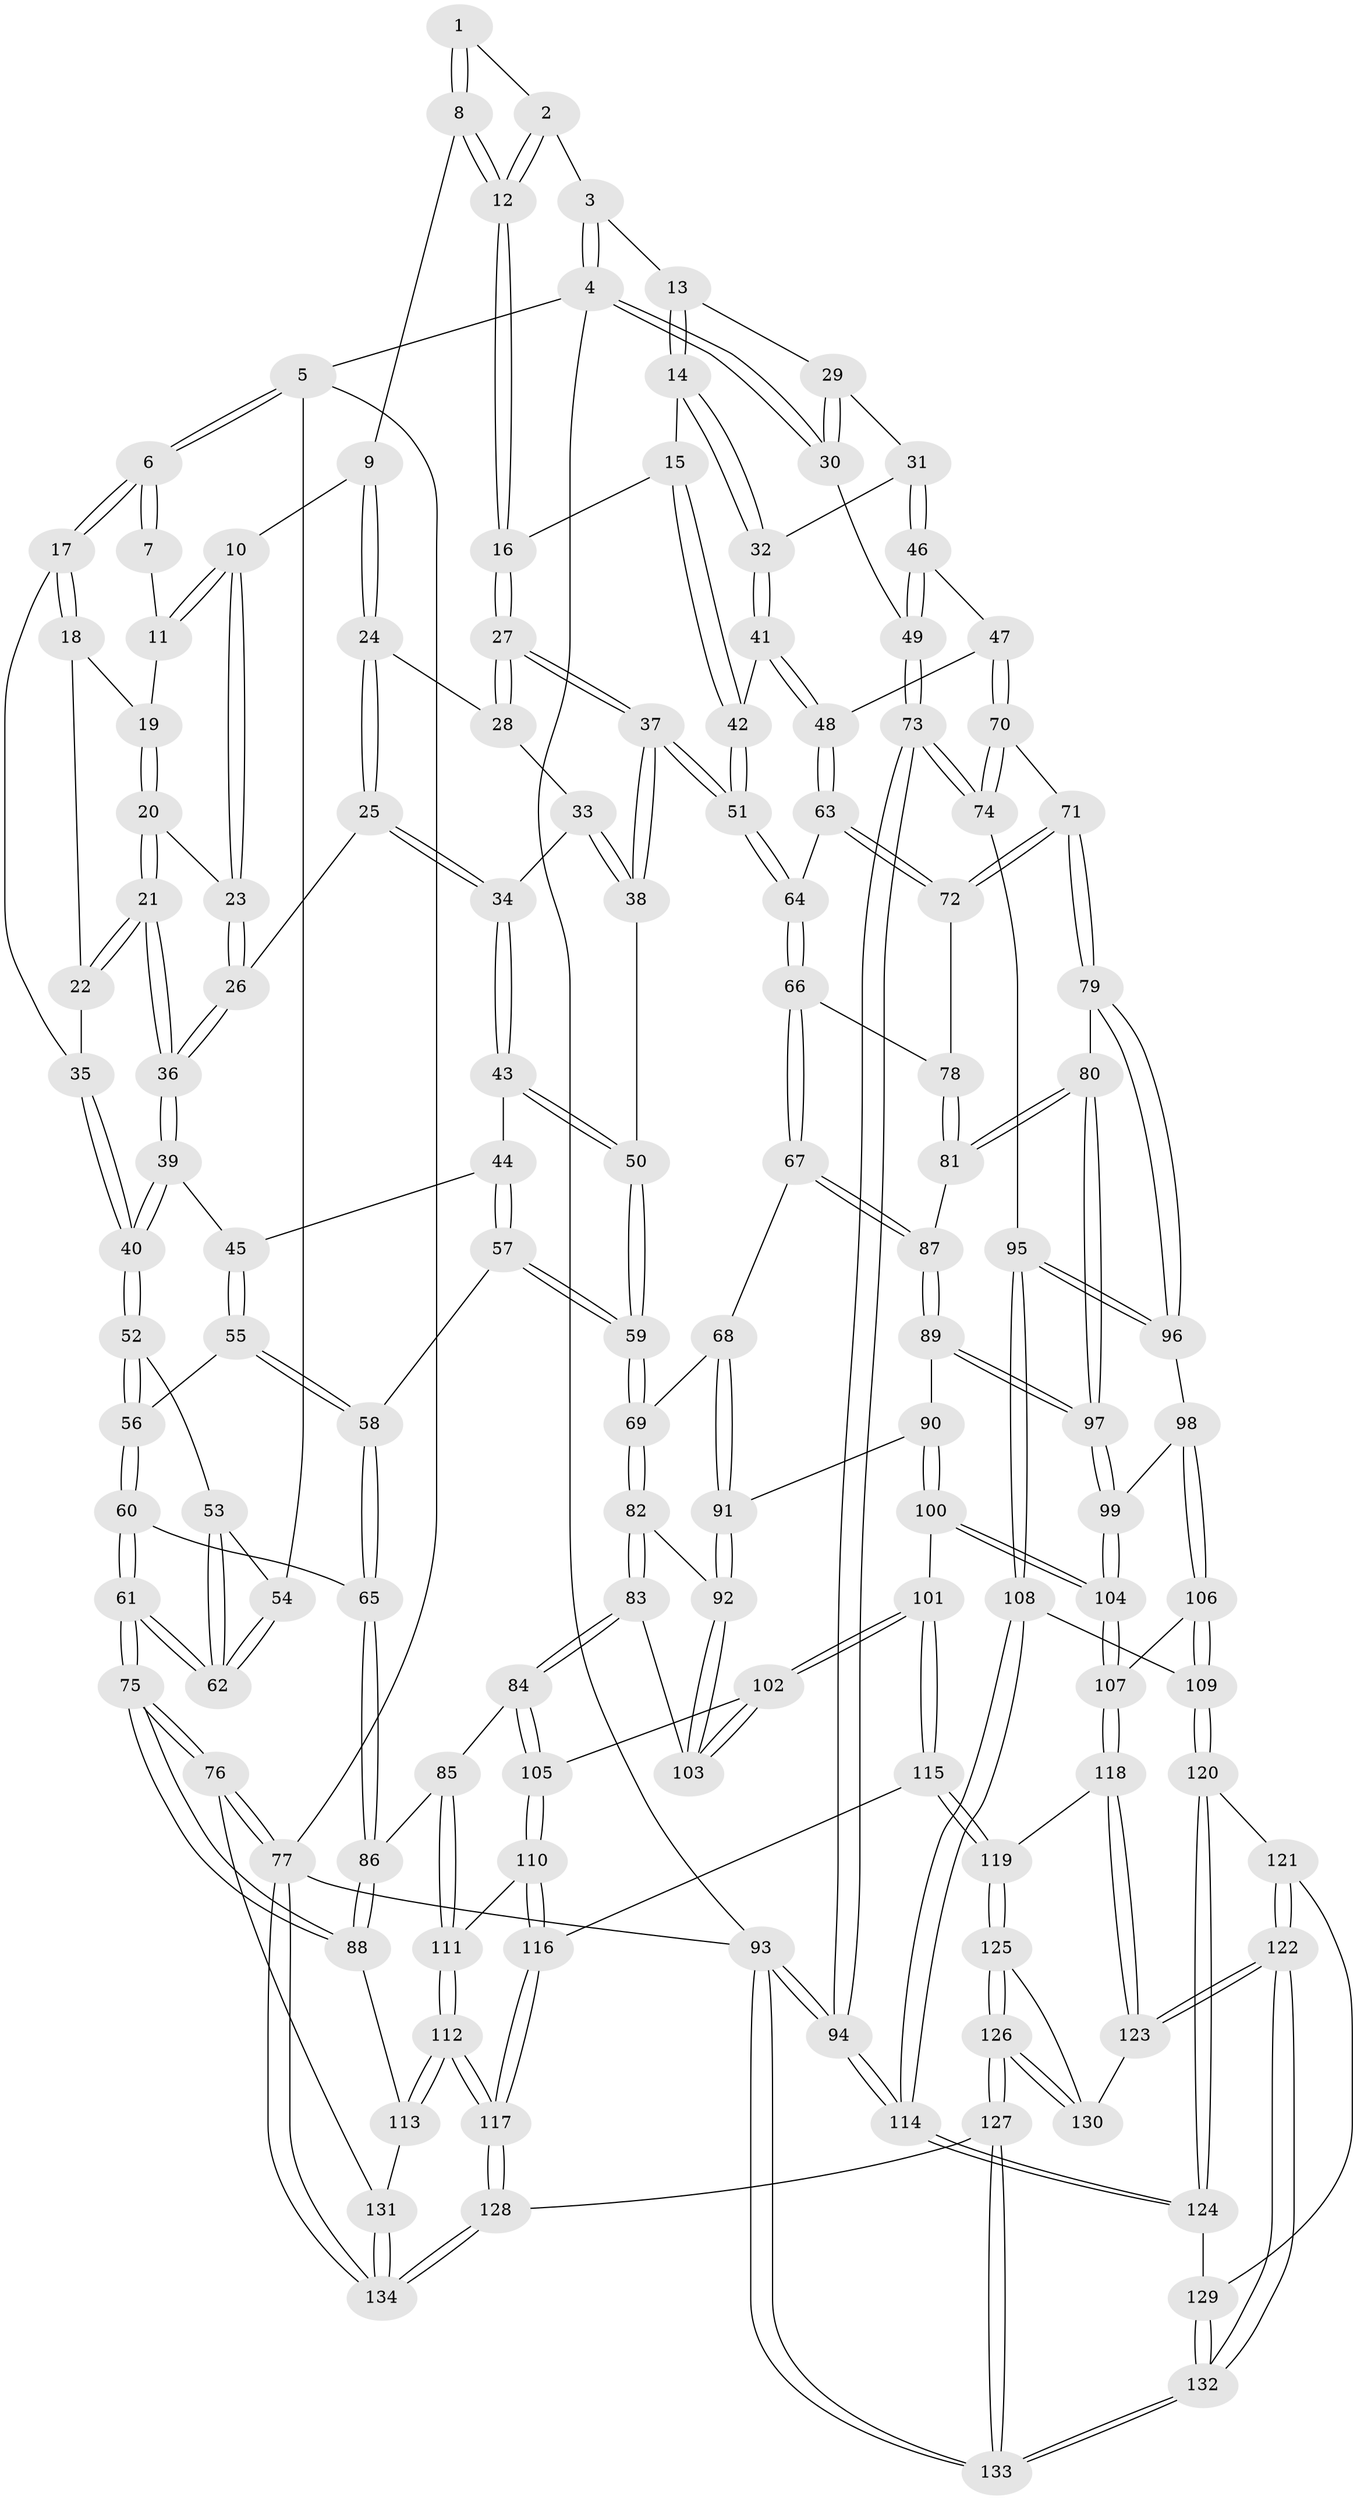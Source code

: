 // coarse degree distribution, {3: 0.0875, 5: 0.3, 7: 0.0125, 4: 0.4125, 6: 0.1875}
// Generated by graph-tools (version 1.1) at 2025/21/03/04/25 18:21:38]
// undirected, 134 vertices, 332 edges
graph export_dot {
graph [start="1"]
  node [color=gray90,style=filled];
  1 [pos="+0.4792906311120137+0"];
  2 [pos="+0.7518448331653925+0"];
  3 [pos="+0.7731911002311984+0"];
  4 [pos="+1+0"];
  5 [pos="+0+0"];
  6 [pos="+0+0"];
  7 [pos="+0.43905046195726866+0"];
  8 [pos="+0.595308294692416+0.08529345067913245"];
  9 [pos="+0.46461425677919005+0.05489460864186226"];
  10 [pos="+0.45231383444887585+0.03951819944141312"];
  11 [pos="+0.42832174017181357+0"];
  12 [pos="+0.6538429635391141+0.11418198773207729"];
  13 [pos="+0.8333012294346461+0.09266849174501456"];
  14 [pos="+0.8136949171672856+0.12255861779037464"];
  15 [pos="+0.7520492739072426+0.14060431236350554"];
  16 [pos="+0.6607158751291135+0.13909672941143353"];
  17 [pos="+0+0"];
  18 [pos="+0.2488081365291703+0.04261602401408233"];
  19 [pos="+0.31643543786511363+0.07291027925701363"];
  20 [pos="+0.31643244512242474+0.07294926940983146"];
  21 [pos="+0.26791924642400966+0.1717331917178506"];
  22 [pos="+0.23776521237867526+0.14134912309045214"];
  23 [pos="+0.37387266832682164+0.14962328972192065"];
  24 [pos="+0.4746719181631608+0.12215397308318206"];
  25 [pos="+0.4022212189285428+0.1896441812773715"];
  26 [pos="+0.3735207963045551+0.15527007089172973"];
  27 [pos="+0.6079368882021334+0.2549370825185654"];
  28 [pos="+0.4785132846306797+0.12755598751269648"];
  29 [pos="+0.9378003901085189+0.09235370404030258"];
  30 [pos="+1+0"];
  31 [pos="+0.9202343174371866+0.1948932795920412"];
  32 [pos="+0.856184214422396+0.18942405023127432"];
  33 [pos="+0.4586623209214115+0.19869948444441918"];
  34 [pos="+0.40369637388232116+0.1993091152457064"];
  35 [pos="+0.06510513798377995+0.055005171647549464"];
  36 [pos="+0.2703456571879101+0.1837981069513817"];
  37 [pos="+0.605187164212914+0.27549142991037656"];
  38 [pos="+0.601887391350337+0.2763086405966326"];
  39 [pos="+0.2641396140324346+0.21310397375434748"];
  40 [pos="+0.128311198333172+0.2212000775636113"];
  41 [pos="+0.8180328040751834+0.28824553777766143"];
  42 [pos="+0.8066514452763796+0.28635017382889044"];
  43 [pos="+0.39444816682780803+0.23985335040872094"];
  44 [pos="+0.35542843331378604+0.2663163132124362"];
  45 [pos="+0.2659973097868298+0.21667750926303142"];
  46 [pos="+1+0.3114153447960213"];
  47 [pos="+0.9126430351111565+0.35569340315201464"];
  48 [pos="+0.8817013105066511+0.3444009454104543"];
  49 [pos="+1+0.3096638086977426"];
  50 [pos="+0.5362548047606861+0.3015206434519765"];
  51 [pos="+0.635179364024251+0.31008563485038704"];
  52 [pos="+0.11652761438451703+0.25699004190988306"];
  53 [pos="+0.06734225024909331+0.263899417368049"];
  54 [pos="+0+0.014033196881433025"];
  55 [pos="+0.24040805112659144+0.30453975897758506"];
  56 [pos="+0.13717303704950073+0.33074484026772605"];
  57 [pos="+0.3568695262854003+0.42591162643214786"];
  58 [pos="+0.3251927315254368+0.41980588636745203"];
  59 [pos="+0.3815920829954556+0.44497630795675186"];
  60 [pos="+0.10970205018968182+0.4505321822030137"];
  61 [pos="+0+0.5135226209567593"];
  62 [pos="+0+0.45399732211647753"];
  63 [pos="+0.708411022304834+0.44714095604349574"];
  64 [pos="+0.6550361517985765+0.39666824109946797"];
  65 [pos="+0.12134088335473056+0.45531488687884025"];
  66 [pos="+0.5510797310545831+0.49497803563706977"];
  67 [pos="+0.5257917504032189+0.5102348629136326"];
  68 [pos="+0.5145555695202522+0.5109011338621888"];
  69 [pos="+0.38659923856662864+0.45889578582353413"];
  70 [pos="+0.8957860033152582+0.42394472034826053"];
  71 [pos="+0.7488911419147685+0.5141024028024287"];
  72 [pos="+0.7150215312271083+0.46092222595009524"];
  73 [pos="+1+0.5562799642912756"];
  74 [pos="+0.9365536868202797+0.5851986912608371"];
  75 [pos="+0+0.7253705028102608"];
  76 [pos="+0+0.8562354669581684"];
  77 [pos="+0+1"];
  78 [pos="+0.6247902552879884+0.5378359525487603"];
  79 [pos="+0.7556691492049478+0.5455836033096724"];
  80 [pos="+0.6447790703750954+0.5890306389590702"];
  81 [pos="+0.6391636676596069+0.5855496254803699"];
  82 [pos="+0.37145825178593916+0.5049896968349438"];
  83 [pos="+0.3224348713060703+0.6038555039051601"];
  84 [pos="+0.30836485140651887+0.6217559842255137"];
  85 [pos="+0.305435852371506+0.6228658944680816"];
  86 [pos="+0.22894361910168504+0.6327673390518733"];
  87 [pos="+0.5752254609628645+0.5742842677157729"];
  88 [pos="+0.14337636845994756+0.730364367883861"];
  89 [pos="+0.5665151423099875+0.6309392632632421"];
  90 [pos="+0.5467347561592094+0.6446426227518232"];
  91 [pos="+0.4961245571022588+0.6305425443305749"];
  92 [pos="+0.48052594096972456+0.6406810347747105"];
  93 [pos="+1+1"];
  94 [pos="+1+1"];
  95 [pos="+0.8791373268829806+0.622467655666627"];
  96 [pos="+0.7694641354499233+0.5638498769143627"];
  97 [pos="+0.6323214495320735+0.6472022738864927"];
  98 [pos="+0.7032608632823275+0.6758012462091199"];
  99 [pos="+0.6396832419101416+0.6653072518589188"];
  100 [pos="+0.567853550997237+0.7390544005820009"];
  101 [pos="+0.5100551388755458+0.7506830424772295"];
  102 [pos="+0.4711871872583185+0.6663417298210453"];
  103 [pos="+0.4761665660722897+0.6461688918821991"];
  104 [pos="+0.5894507458619584+0.7446830251232708"];
  105 [pos="+0.38666116914523113+0.7068229160791432"];
  106 [pos="+0.7327982507667501+0.7468658584052145"];
  107 [pos="+0.6113485164823564+0.7705078555889897"];
  108 [pos="+0.8662380263927071+0.7541377914739594"];
  109 [pos="+0.7918882274472103+0.7822859270367758"];
  110 [pos="+0.3964817289612936+0.7513179429841957"];
  111 [pos="+0.30479184862900427+0.735769928366151"];
  112 [pos="+0.29063962402722865+0.8724694826150199"];
  113 [pos="+0.23319100968077597+0.8477040211773407"];
  114 [pos="+1+1"];
  115 [pos="+0.4285620398385017+0.8296279033075868"];
  116 [pos="+0.41686224116213055+0.8286696479681426"];
  117 [pos="+0.3047366755521228+0.8822609458895331"];
  118 [pos="+0.6159627020057858+0.8368134193660592"];
  119 [pos="+0.4811501382548803+0.8747951107642453"];
  120 [pos="+0.7623151455031486+0.839014357077244"];
  121 [pos="+0.7318934361767655+0.875222272605253"];
  122 [pos="+0.6927046499584247+0.8978459900733069"];
  123 [pos="+0.6638310837570216+0.8960629034224665"];
  124 [pos="+0.8686350929838579+0.9414563192035418"];
  125 [pos="+0.4873039895159632+0.8902155379132729"];
  126 [pos="+0.5354264710023525+1"];
  127 [pos="+0.510207695312053+1"];
  128 [pos="+0.31394818753758175+1"];
  129 [pos="+0.7946426086052076+0.9388039989251089"];
  130 [pos="+0.6489990278044959+0.9113638497232788"];
  131 [pos="+0.11601153986670798+0.9328319646041907"];
  132 [pos="+0.7576480549437563+1"];
  133 [pos="+0.7942557454832756+1"];
  134 [pos="+0.26810793368343466+1"];
  1 -- 2;
  1 -- 8;
  1 -- 8;
  2 -- 3;
  2 -- 12;
  2 -- 12;
  3 -- 4;
  3 -- 4;
  3 -- 13;
  4 -- 5;
  4 -- 30;
  4 -- 30;
  4 -- 93;
  5 -- 6;
  5 -- 6;
  5 -- 54;
  5 -- 77;
  6 -- 7;
  6 -- 7;
  6 -- 17;
  6 -- 17;
  7 -- 11;
  8 -- 9;
  8 -- 12;
  8 -- 12;
  9 -- 10;
  9 -- 24;
  9 -- 24;
  10 -- 11;
  10 -- 11;
  10 -- 23;
  10 -- 23;
  11 -- 19;
  12 -- 16;
  12 -- 16;
  13 -- 14;
  13 -- 14;
  13 -- 29;
  14 -- 15;
  14 -- 32;
  14 -- 32;
  15 -- 16;
  15 -- 42;
  15 -- 42;
  16 -- 27;
  16 -- 27;
  17 -- 18;
  17 -- 18;
  17 -- 35;
  18 -- 19;
  18 -- 22;
  19 -- 20;
  19 -- 20;
  20 -- 21;
  20 -- 21;
  20 -- 23;
  21 -- 22;
  21 -- 22;
  21 -- 36;
  21 -- 36;
  22 -- 35;
  23 -- 26;
  23 -- 26;
  24 -- 25;
  24 -- 25;
  24 -- 28;
  25 -- 26;
  25 -- 34;
  25 -- 34;
  26 -- 36;
  26 -- 36;
  27 -- 28;
  27 -- 28;
  27 -- 37;
  27 -- 37;
  28 -- 33;
  29 -- 30;
  29 -- 30;
  29 -- 31;
  30 -- 49;
  31 -- 32;
  31 -- 46;
  31 -- 46;
  32 -- 41;
  32 -- 41;
  33 -- 34;
  33 -- 38;
  33 -- 38;
  34 -- 43;
  34 -- 43;
  35 -- 40;
  35 -- 40;
  36 -- 39;
  36 -- 39;
  37 -- 38;
  37 -- 38;
  37 -- 51;
  37 -- 51;
  38 -- 50;
  39 -- 40;
  39 -- 40;
  39 -- 45;
  40 -- 52;
  40 -- 52;
  41 -- 42;
  41 -- 48;
  41 -- 48;
  42 -- 51;
  42 -- 51;
  43 -- 44;
  43 -- 50;
  43 -- 50;
  44 -- 45;
  44 -- 57;
  44 -- 57;
  45 -- 55;
  45 -- 55;
  46 -- 47;
  46 -- 49;
  46 -- 49;
  47 -- 48;
  47 -- 70;
  47 -- 70;
  48 -- 63;
  48 -- 63;
  49 -- 73;
  49 -- 73;
  50 -- 59;
  50 -- 59;
  51 -- 64;
  51 -- 64;
  52 -- 53;
  52 -- 56;
  52 -- 56;
  53 -- 54;
  53 -- 62;
  53 -- 62;
  54 -- 62;
  54 -- 62;
  55 -- 56;
  55 -- 58;
  55 -- 58;
  56 -- 60;
  56 -- 60;
  57 -- 58;
  57 -- 59;
  57 -- 59;
  58 -- 65;
  58 -- 65;
  59 -- 69;
  59 -- 69;
  60 -- 61;
  60 -- 61;
  60 -- 65;
  61 -- 62;
  61 -- 62;
  61 -- 75;
  61 -- 75;
  63 -- 64;
  63 -- 72;
  63 -- 72;
  64 -- 66;
  64 -- 66;
  65 -- 86;
  65 -- 86;
  66 -- 67;
  66 -- 67;
  66 -- 78;
  67 -- 68;
  67 -- 87;
  67 -- 87;
  68 -- 69;
  68 -- 91;
  68 -- 91;
  69 -- 82;
  69 -- 82;
  70 -- 71;
  70 -- 74;
  70 -- 74;
  71 -- 72;
  71 -- 72;
  71 -- 79;
  71 -- 79;
  72 -- 78;
  73 -- 74;
  73 -- 74;
  73 -- 94;
  73 -- 94;
  74 -- 95;
  75 -- 76;
  75 -- 76;
  75 -- 88;
  75 -- 88;
  76 -- 77;
  76 -- 77;
  76 -- 131;
  77 -- 134;
  77 -- 134;
  77 -- 93;
  78 -- 81;
  78 -- 81;
  79 -- 80;
  79 -- 96;
  79 -- 96;
  80 -- 81;
  80 -- 81;
  80 -- 97;
  80 -- 97;
  81 -- 87;
  82 -- 83;
  82 -- 83;
  82 -- 92;
  83 -- 84;
  83 -- 84;
  83 -- 103;
  84 -- 85;
  84 -- 105;
  84 -- 105;
  85 -- 86;
  85 -- 111;
  85 -- 111;
  86 -- 88;
  86 -- 88;
  87 -- 89;
  87 -- 89;
  88 -- 113;
  89 -- 90;
  89 -- 97;
  89 -- 97;
  90 -- 91;
  90 -- 100;
  90 -- 100;
  91 -- 92;
  91 -- 92;
  92 -- 103;
  92 -- 103;
  93 -- 94;
  93 -- 94;
  93 -- 133;
  93 -- 133;
  94 -- 114;
  94 -- 114;
  95 -- 96;
  95 -- 96;
  95 -- 108;
  95 -- 108;
  96 -- 98;
  97 -- 99;
  97 -- 99;
  98 -- 99;
  98 -- 106;
  98 -- 106;
  99 -- 104;
  99 -- 104;
  100 -- 101;
  100 -- 104;
  100 -- 104;
  101 -- 102;
  101 -- 102;
  101 -- 115;
  101 -- 115;
  102 -- 103;
  102 -- 103;
  102 -- 105;
  104 -- 107;
  104 -- 107;
  105 -- 110;
  105 -- 110;
  106 -- 107;
  106 -- 109;
  106 -- 109;
  107 -- 118;
  107 -- 118;
  108 -- 109;
  108 -- 114;
  108 -- 114;
  109 -- 120;
  109 -- 120;
  110 -- 111;
  110 -- 116;
  110 -- 116;
  111 -- 112;
  111 -- 112;
  112 -- 113;
  112 -- 113;
  112 -- 117;
  112 -- 117;
  113 -- 131;
  114 -- 124;
  114 -- 124;
  115 -- 116;
  115 -- 119;
  115 -- 119;
  116 -- 117;
  116 -- 117;
  117 -- 128;
  117 -- 128;
  118 -- 119;
  118 -- 123;
  118 -- 123;
  119 -- 125;
  119 -- 125;
  120 -- 121;
  120 -- 124;
  120 -- 124;
  121 -- 122;
  121 -- 122;
  121 -- 129;
  122 -- 123;
  122 -- 123;
  122 -- 132;
  122 -- 132;
  123 -- 130;
  124 -- 129;
  125 -- 126;
  125 -- 126;
  125 -- 130;
  126 -- 127;
  126 -- 127;
  126 -- 130;
  126 -- 130;
  127 -- 128;
  127 -- 133;
  127 -- 133;
  128 -- 134;
  128 -- 134;
  129 -- 132;
  129 -- 132;
  131 -- 134;
  131 -- 134;
  132 -- 133;
  132 -- 133;
}
